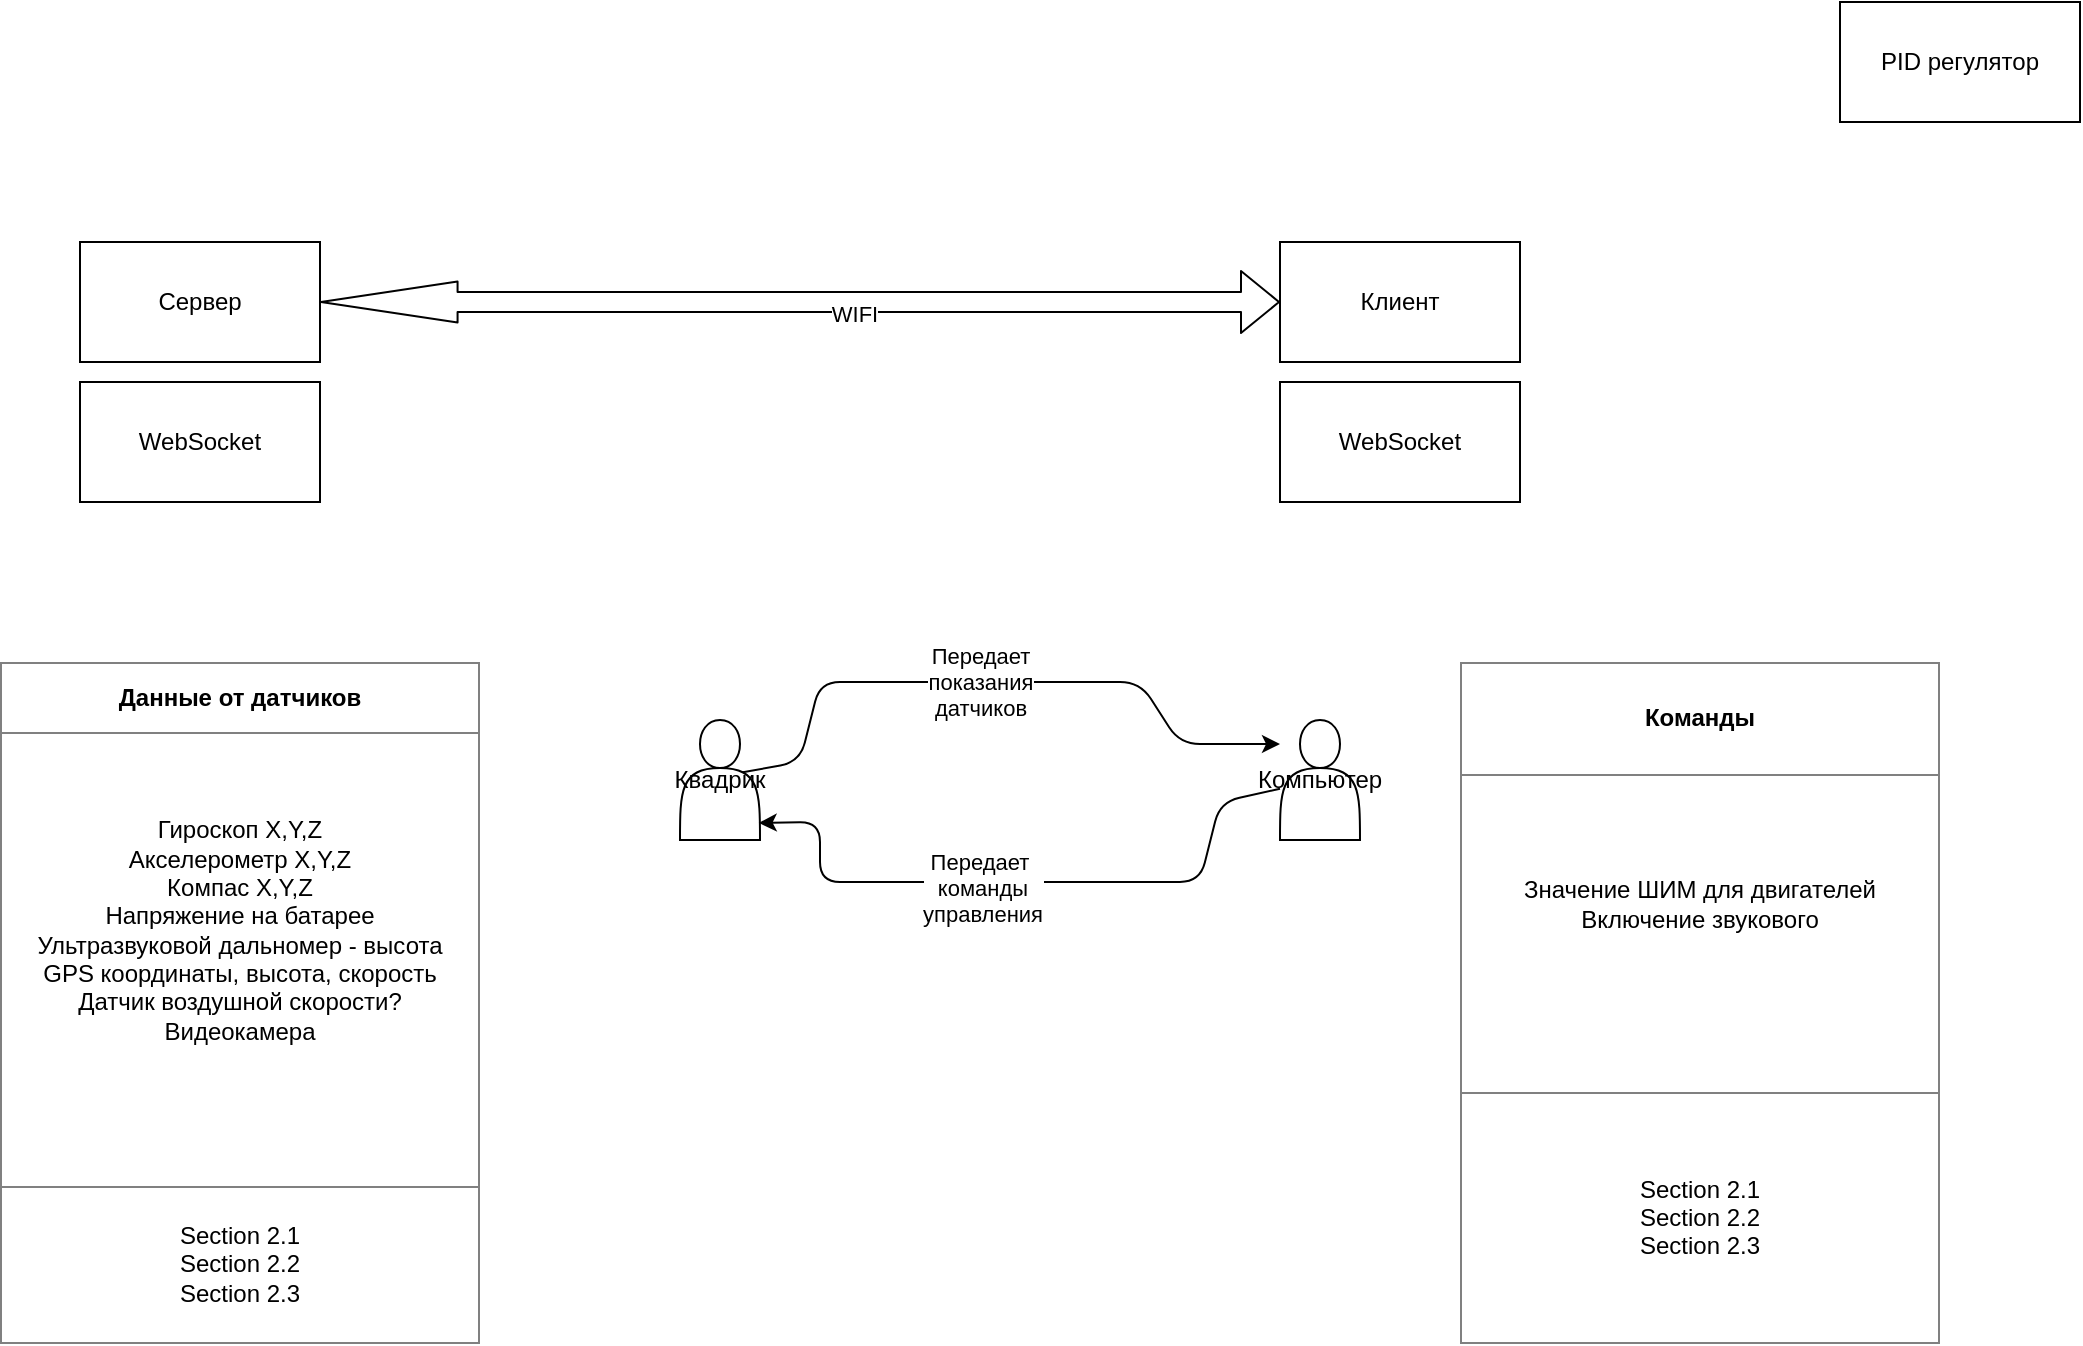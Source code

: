 <mxfile>
    <diagram id="jM7NTDVb6A3sTWDloVhq" name="Page-1">
        <mxGraphModel dx="2516" dy="2335" grid="1" gridSize="10" guides="1" tooltips="1" connect="1" arrows="1" fold="1" page="1" pageScale="1" pageWidth="827" pageHeight="1169" math="0" shadow="0">
            <root>
                <mxCell id="0"/>
                <mxCell id="1" parent="0"/>
                <mxCell id="4" style="edgeStyle=none;html=1;entryX=0.25;entryY=0.2;entryDx=0;entryDy=0;entryPerimeter=0;" edge="1" parent="1">
                    <mxGeometry relative="1" as="geometry">
                        <mxPoint x="190" y="335.4" as="sourcePoint"/>
                        <mxPoint x="460" y="321" as="targetPoint"/>
                        <Array as="points">
                            <mxPoint x="220" y="330"/>
                            <mxPoint x="230" y="290"/>
                            <mxPoint x="390" y="290"/>
                            <mxPoint x="410" y="321"/>
                        </Array>
                    </mxGeometry>
                </mxCell>
                <mxCell id="5" value="Передает &lt;br&gt;показания &lt;br&gt;датчиков" style="edgeLabel;html=1;align=center;verticalAlign=middle;resizable=0;points=[];" vertex="1" connectable="0" parent="4">
                    <mxGeometry x="-0.351" relative="1" as="geometry">
                        <mxPoint x="48" as="offset"/>
                    </mxGeometry>
                </mxCell>
                <mxCell id="2" value="Квадрик" style="shape=actor;whiteSpace=wrap;html=1;" vertex="1" parent="1">
                    <mxGeometry x="160" y="309" width="40" height="60" as="geometry"/>
                </mxCell>
                <mxCell id="6" style="edgeStyle=none;html=1;entryX=0.984;entryY=0.857;entryDx=0;entryDy=0;entryPerimeter=0;" edge="1" parent="1" source="3" target="2">
                    <mxGeometry relative="1" as="geometry">
                        <Array as="points">
                            <mxPoint x="430" y="350"/>
                            <mxPoint x="420" y="390"/>
                            <mxPoint x="230" y="390"/>
                            <mxPoint x="230" y="360"/>
                        </Array>
                    </mxGeometry>
                </mxCell>
                <mxCell id="7" value="Передает&amp;nbsp;&lt;br&gt;команды &lt;br&gt;управления" style="edgeLabel;html=1;align=center;verticalAlign=middle;resizable=0;points=[];" vertex="1" connectable="0" parent="6">
                    <mxGeometry x="0.2" y="3" relative="1" as="geometry">
                        <mxPoint x="12" as="offset"/>
                    </mxGeometry>
                </mxCell>
                <mxCell id="3" value="Компьютер" style="shape=actor;whiteSpace=wrap;html=1;" vertex="1" parent="1">
                    <mxGeometry x="460" y="309" width="40" height="60" as="geometry"/>
                </mxCell>
                <mxCell id="9" value="&lt;table border=&quot;1&quot; width=&quot;100%&quot; cellpadding=&quot;4&quot; style=&quot;width: 100% ; height: 100% ; border-collapse: collapse&quot;&gt;&lt;tbody&gt;&lt;tr&gt;&lt;th align=&quot;center&quot;&gt;Данные от датчиков&lt;/th&gt;&lt;/tr&gt;&lt;tr&gt;&lt;td align=&quot;center&quot;&gt;Гироскоп X,Y,Z&lt;br&gt;Акселерометр X,Y,Z&lt;br&gt;Компас X,Y,Z&lt;br&gt;Напряжение на батарее&lt;br&gt;Ультразвуковой дальномер - высота&lt;br&gt;GPS координаты, высота, скорость&lt;br&gt;Датчик воздушной скорости?&lt;br&gt;Видеокамера&lt;br&gt;&lt;br&gt;&lt;br&gt;&lt;/td&gt;&lt;/tr&gt;&lt;tr&gt;&lt;td align=&quot;center&quot;&gt;Section 2.1&lt;br&gt;Section 2.2&lt;br&gt;Section 2.3&lt;/td&gt;&lt;/tr&gt;&lt;/tbody&gt;&lt;/table&gt;" style="text;html=1;strokeColor=none;fillColor=none;overflow=fill;" vertex="1" parent="1">
                    <mxGeometry x="-180" y="280" width="240" height="341" as="geometry"/>
                </mxCell>
                <mxCell id="10" value="&lt;table border=&quot;1&quot; width=&quot;100%&quot; cellpadding=&quot;4&quot; style=&quot;width: 100% ; height: 100% ; border-collapse: collapse&quot;&gt;&lt;tbody&gt;&lt;tr&gt;&lt;th align=&quot;center&quot;&gt;Команды&lt;/th&gt;&lt;/tr&gt;&lt;tr&gt;&lt;td align=&quot;center&quot;&gt;Значение ШИМ для двигателей&lt;br&gt;Включение звукового&lt;br&gt;&lt;br&gt;&lt;br&gt;&lt;/td&gt;&lt;/tr&gt;&lt;tr&gt;&lt;td align=&quot;center&quot;&gt;Section 2.1&lt;br&gt;Section 2.2&lt;br&gt;Section 2.3&lt;/td&gt;&lt;/tr&gt;&lt;/tbody&gt;&lt;/table&gt;" style="text;html=1;strokeColor=none;fillColor=none;overflow=fill;" vertex="1" parent="1">
                    <mxGeometry x="550" y="280" width="240" height="341" as="geometry"/>
                </mxCell>
                <mxCell id="11" value="" style="shape=flexArrow;endArrow=classic;startArrow=classic;html=1;startWidth=9.444;startSize=22.428;" edge="1" parent="1" target="13">
                    <mxGeometry width="100" height="100" relative="1" as="geometry">
                        <mxPoint x="-20" y="100" as="sourcePoint"/>
                        <mxPoint x="520" y="100" as="targetPoint"/>
                    </mxGeometry>
                </mxCell>
                <mxCell id="12" value="WIFI" style="edgeLabel;html=1;align=center;verticalAlign=middle;resizable=0;points=[];" vertex="1" connectable="0" parent="11">
                    <mxGeometry x="0.113" y="-6" relative="1" as="geometry">
                        <mxPoint as="offset"/>
                    </mxGeometry>
                </mxCell>
                <mxCell id="13" value="Клиент" style="rounded=0;whiteSpace=wrap;html=1;" vertex="1" parent="1">
                    <mxGeometry x="460" y="70" width="120" height="60" as="geometry"/>
                </mxCell>
                <mxCell id="14" value="Сервер" style="rounded=0;whiteSpace=wrap;html=1;" vertex="1" parent="1">
                    <mxGeometry x="-140" y="70" width="120" height="60" as="geometry"/>
                </mxCell>
                <mxCell id="16" value="WebSocket" style="rounded=0;whiteSpace=wrap;html=1;" vertex="1" parent="1">
                    <mxGeometry x="-140" y="140" width="120" height="60" as="geometry"/>
                </mxCell>
                <mxCell id="17" value="WebSocket" style="rounded=0;whiteSpace=wrap;html=1;" vertex="1" parent="1">
                    <mxGeometry x="460" y="140" width="120" height="60" as="geometry"/>
                </mxCell>
                <mxCell id="18" value="PID регулятор" style="rounded=0;whiteSpace=wrap;html=1;" vertex="1" parent="1">
                    <mxGeometry x="740" y="-50" width="120" height="60" as="geometry"/>
                </mxCell>
            </root>
        </mxGraphModel>
    </diagram>
</mxfile>